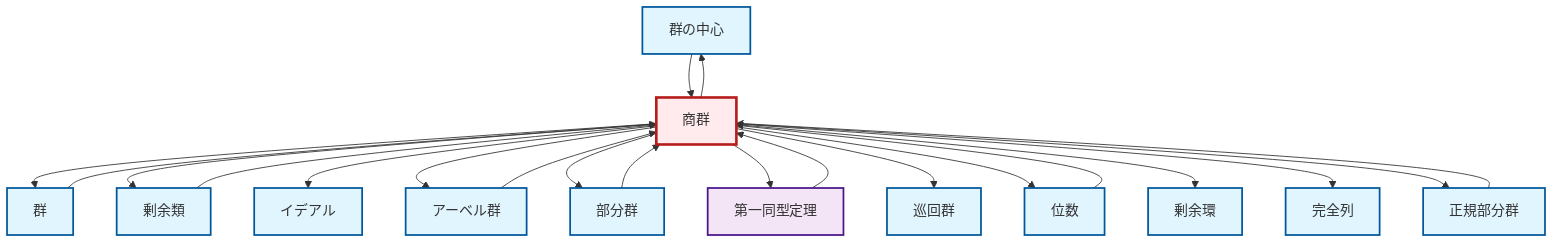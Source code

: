 graph TD
    classDef definition fill:#e1f5fe,stroke:#01579b,stroke-width:2px
    classDef theorem fill:#f3e5f5,stroke:#4a148c,stroke-width:2px
    classDef axiom fill:#fff3e0,stroke:#e65100,stroke-width:2px
    classDef example fill:#e8f5e9,stroke:#1b5e20,stroke-width:2px
    classDef current fill:#ffebee,stroke:#b71c1c,stroke-width:3px
    def-center-of-group["群の中心"]:::definition
    def-order["位数"]:::definition
    def-exact-sequence["完全列"]:::definition
    thm-first-isomorphism["第一同型定理"]:::theorem
    def-ideal["イデアル"]:::definition
    def-abelian-group["アーベル群"]:::definition
    def-quotient-group["商群"]:::definition
    def-normal-subgroup["正規部分群"]:::definition
    def-group["群"]:::definition
    def-cyclic-group["巡回群"]:::definition
    def-subgroup["部分群"]:::definition
    def-quotient-ring["剰余環"]:::definition
    def-coset["剰余類"]:::definition
    def-quotient-group --> def-group
    thm-first-isomorphism --> def-quotient-group
    def-quotient-group --> def-coset
    def-quotient-group --> def-ideal
    def-abelian-group --> def-quotient-group
    def-quotient-group --> def-abelian-group
    def-quotient-group --> def-subgroup
    def-subgroup --> def-quotient-group
    def-quotient-group --> thm-first-isomorphism
    def-quotient-group --> def-cyclic-group
    def-quotient-group --> def-order
    def-center-of-group --> def-quotient-group
    def-quotient-group --> def-center-of-group
    def-coset --> def-quotient-group
    def-group --> def-quotient-group
    def-quotient-group --> def-quotient-ring
    def-quotient-group --> def-exact-sequence
    def-order --> def-quotient-group
    def-normal-subgroup --> def-quotient-group
    def-quotient-group --> def-normal-subgroup
    class def-quotient-group current